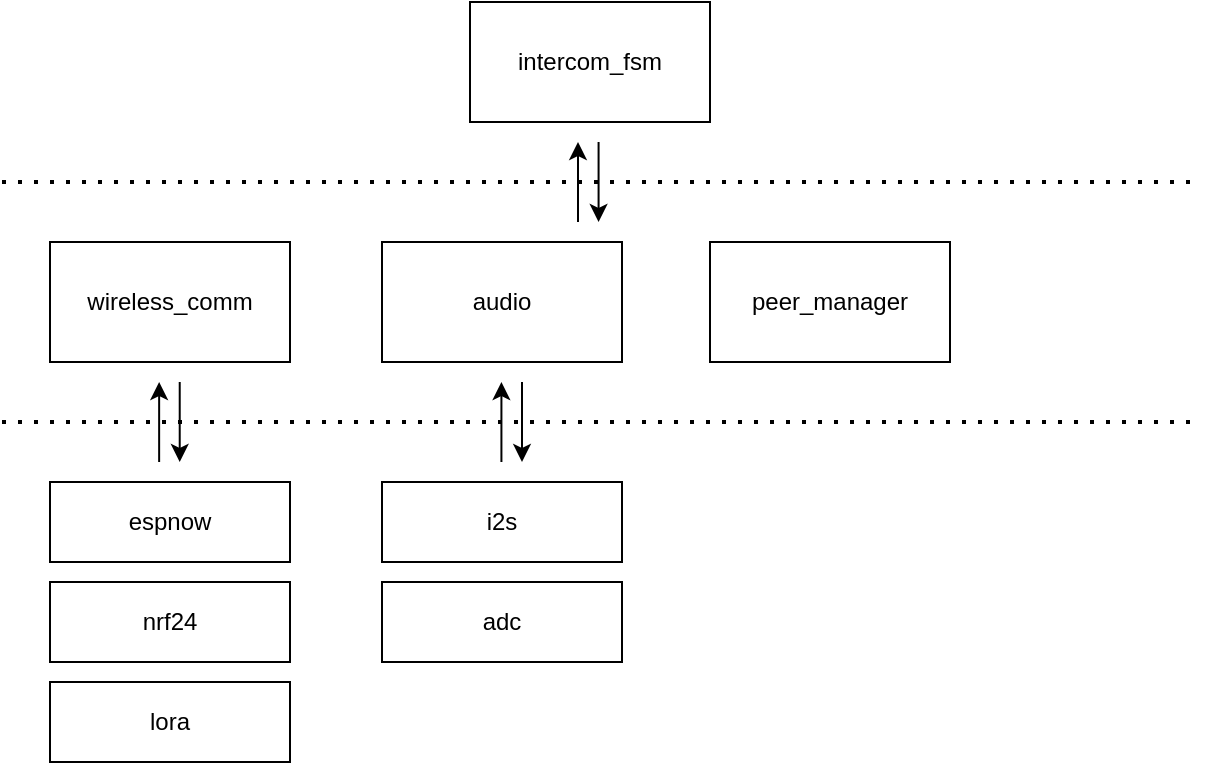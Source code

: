 <mxfile version="28.0.7">
  <diagram name="Trang-1" id="ZjBEHZYdZLVBcV3wpixS">
    <mxGraphModel dx="978" dy="527" grid="1" gridSize="10" guides="1" tooltips="1" connect="1" arrows="1" fold="1" page="1" pageScale="1" pageWidth="827" pageHeight="1169" math="0" shadow="0">
      <root>
        <mxCell id="0" />
        <mxCell id="1" parent="0" />
        <mxCell id="8NLxf3ELdVOv6Vscb2sZ-1" value="intercom_fsm" style="rounded=0;whiteSpace=wrap;html=1;" vertex="1" parent="1">
          <mxGeometry x="354" y="150" width="120" height="60" as="geometry" />
        </mxCell>
        <mxCell id="8NLxf3ELdVOv6Vscb2sZ-2" value="wireless_comm" style="rounded=0;whiteSpace=wrap;html=1;" vertex="1" parent="1">
          <mxGeometry x="144" y="270" width="120" height="60" as="geometry" />
        </mxCell>
        <mxCell id="8NLxf3ELdVOv6Vscb2sZ-3" value="espnow" style="rounded=0;whiteSpace=wrap;html=1;" vertex="1" parent="1">
          <mxGeometry x="144" y="390" width="120" height="40" as="geometry" />
        </mxCell>
        <mxCell id="8NLxf3ELdVOv6Vscb2sZ-4" value="nrf24" style="rounded=0;whiteSpace=wrap;html=1;" vertex="1" parent="1">
          <mxGeometry x="144" y="440" width="120" height="40" as="geometry" />
        </mxCell>
        <mxCell id="8NLxf3ELdVOv6Vscb2sZ-5" value="lora" style="rounded=0;whiteSpace=wrap;html=1;" vertex="1" parent="1">
          <mxGeometry x="144" y="490" width="120" height="40" as="geometry" />
        </mxCell>
        <mxCell id="8NLxf3ELdVOv6Vscb2sZ-6" value="" style="endArrow=none;dashed=1;html=1;dashPattern=1 3;strokeWidth=2;rounded=0;" edge="1" parent="1">
          <mxGeometry width="50" height="50" relative="1" as="geometry">
            <mxPoint x="120" y="360" as="sourcePoint" />
            <mxPoint x="720" y="360" as="targetPoint" />
          </mxGeometry>
        </mxCell>
        <mxCell id="8NLxf3ELdVOv6Vscb2sZ-7" value="" style="endArrow=none;dashed=1;html=1;dashPattern=1 3;strokeWidth=2;rounded=0;" edge="1" parent="1">
          <mxGeometry width="50" height="50" relative="1" as="geometry">
            <mxPoint x="120" y="240" as="sourcePoint" />
            <mxPoint x="720" y="240" as="targetPoint" />
          </mxGeometry>
        </mxCell>
        <mxCell id="8NLxf3ELdVOv6Vscb2sZ-8" value="audio" style="rounded=0;whiteSpace=wrap;html=1;" vertex="1" parent="1">
          <mxGeometry x="310" y="270" width="120" height="60" as="geometry" />
        </mxCell>
        <mxCell id="8NLxf3ELdVOv6Vscb2sZ-9" value="i2s" style="rounded=0;whiteSpace=wrap;html=1;" vertex="1" parent="1">
          <mxGeometry x="310" y="390" width="120" height="40" as="geometry" />
        </mxCell>
        <mxCell id="8NLxf3ELdVOv6Vscb2sZ-10" value="adc" style="rounded=0;whiteSpace=wrap;html=1;" vertex="1" parent="1">
          <mxGeometry x="310" y="440" width="120" height="40" as="geometry" />
        </mxCell>
        <mxCell id="8NLxf3ELdVOv6Vscb2sZ-13" value="" style="endArrow=classic;html=1;rounded=0;" edge="1" parent="1">
          <mxGeometry width="50" height="50" relative="1" as="geometry">
            <mxPoint x="369.71" y="380" as="sourcePoint" />
            <mxPoint x="369.71" y="340" as="targetPoint" />
          </mxGeometry>
        </mxCell>
        <mxCell id="8NLxf3ELdVOv6Vscb2sZ-14" value="" style="endArrow=classic;html=1;rounded=0;" edge="1" parent="1">
          <mxGeometry width="50" height="50" relative="1" as="geometry">
            <mxPoint x="380" y="340" as="sourcePoint" />
            <mxPoint x="380" y="380" as="targetPoint" />
          </mxGeometry>
        </mxCell>
        <mxCell id="8NLxf3ELdVOv6Vscb2sZ-15" value="" style="endArrow=classic;html=1;rounded=0;" edge="1" parent="1">
          <mxGeometry width="50" height="50" relative="1" as="geometry">
            <mxPoint x="198.57" y="380" as="sourcePoint" />
            <mxPoint x="198.57" y="340" as="targetPoint" />
          </mxGeometry>
        </mxCell>
        <mxCell id="8NLxf3ELdVOv6Vscb2sZ-16" value="" style="endArrow=classic;html=1;rounded=0;" edge="1" parent="1">
          <mxGeometry width="50" height="50" relative="1" as="geometry">
            <mxPoint x="208.86" y="340" as="sourcePoint" />
            <mxPoint x="208.86" y="380" as="targetPoint" />
          </mxGeometry>
        </mxCell>
        <mxCell id="8NLxf3ELdVOv6Vscb2sZ-17" value="" style="endArrow=classic;html=1;rounded=0;" edge="1" parent="1">
          <mxGeometry width="50" height="50" relative="1" as="geometry">
            <mxPoint x="408" y="260" as="sourcePoint" />
            <mxPoint x="408" y="220" as="targetPoint" />
          </mxGeometry>
        </mxCell>
        <mxCell id="8NLxf3ELdVOv6Vscb2sZ-18" value="" style="endArrow=classic;html=1;rounded=0;" edge="1" parent="1">
          <mxGeometry width="50" height="50" relative="1" as="geometry">
            <mxPoint x="418.29" y="220" as="sourcePoint" />
            <mxPoint x="418.29" y="260" as="targetPoint" />
          </mxGeometry>
        </mxCell>
        <mxCell id="8NLxf3ELdVOv6Vscb2sZ-19" value="peer_manager" style="rounded=0;whiteSpace=wrap;html=1;" vertex="1" parent="1">
          <mxGeometry x="474" y="270" width="120" height="60" as="geometry" />
        </mxCell>
      </root>
    </mxGraphModel>
  </diagram>
</mxfile>
